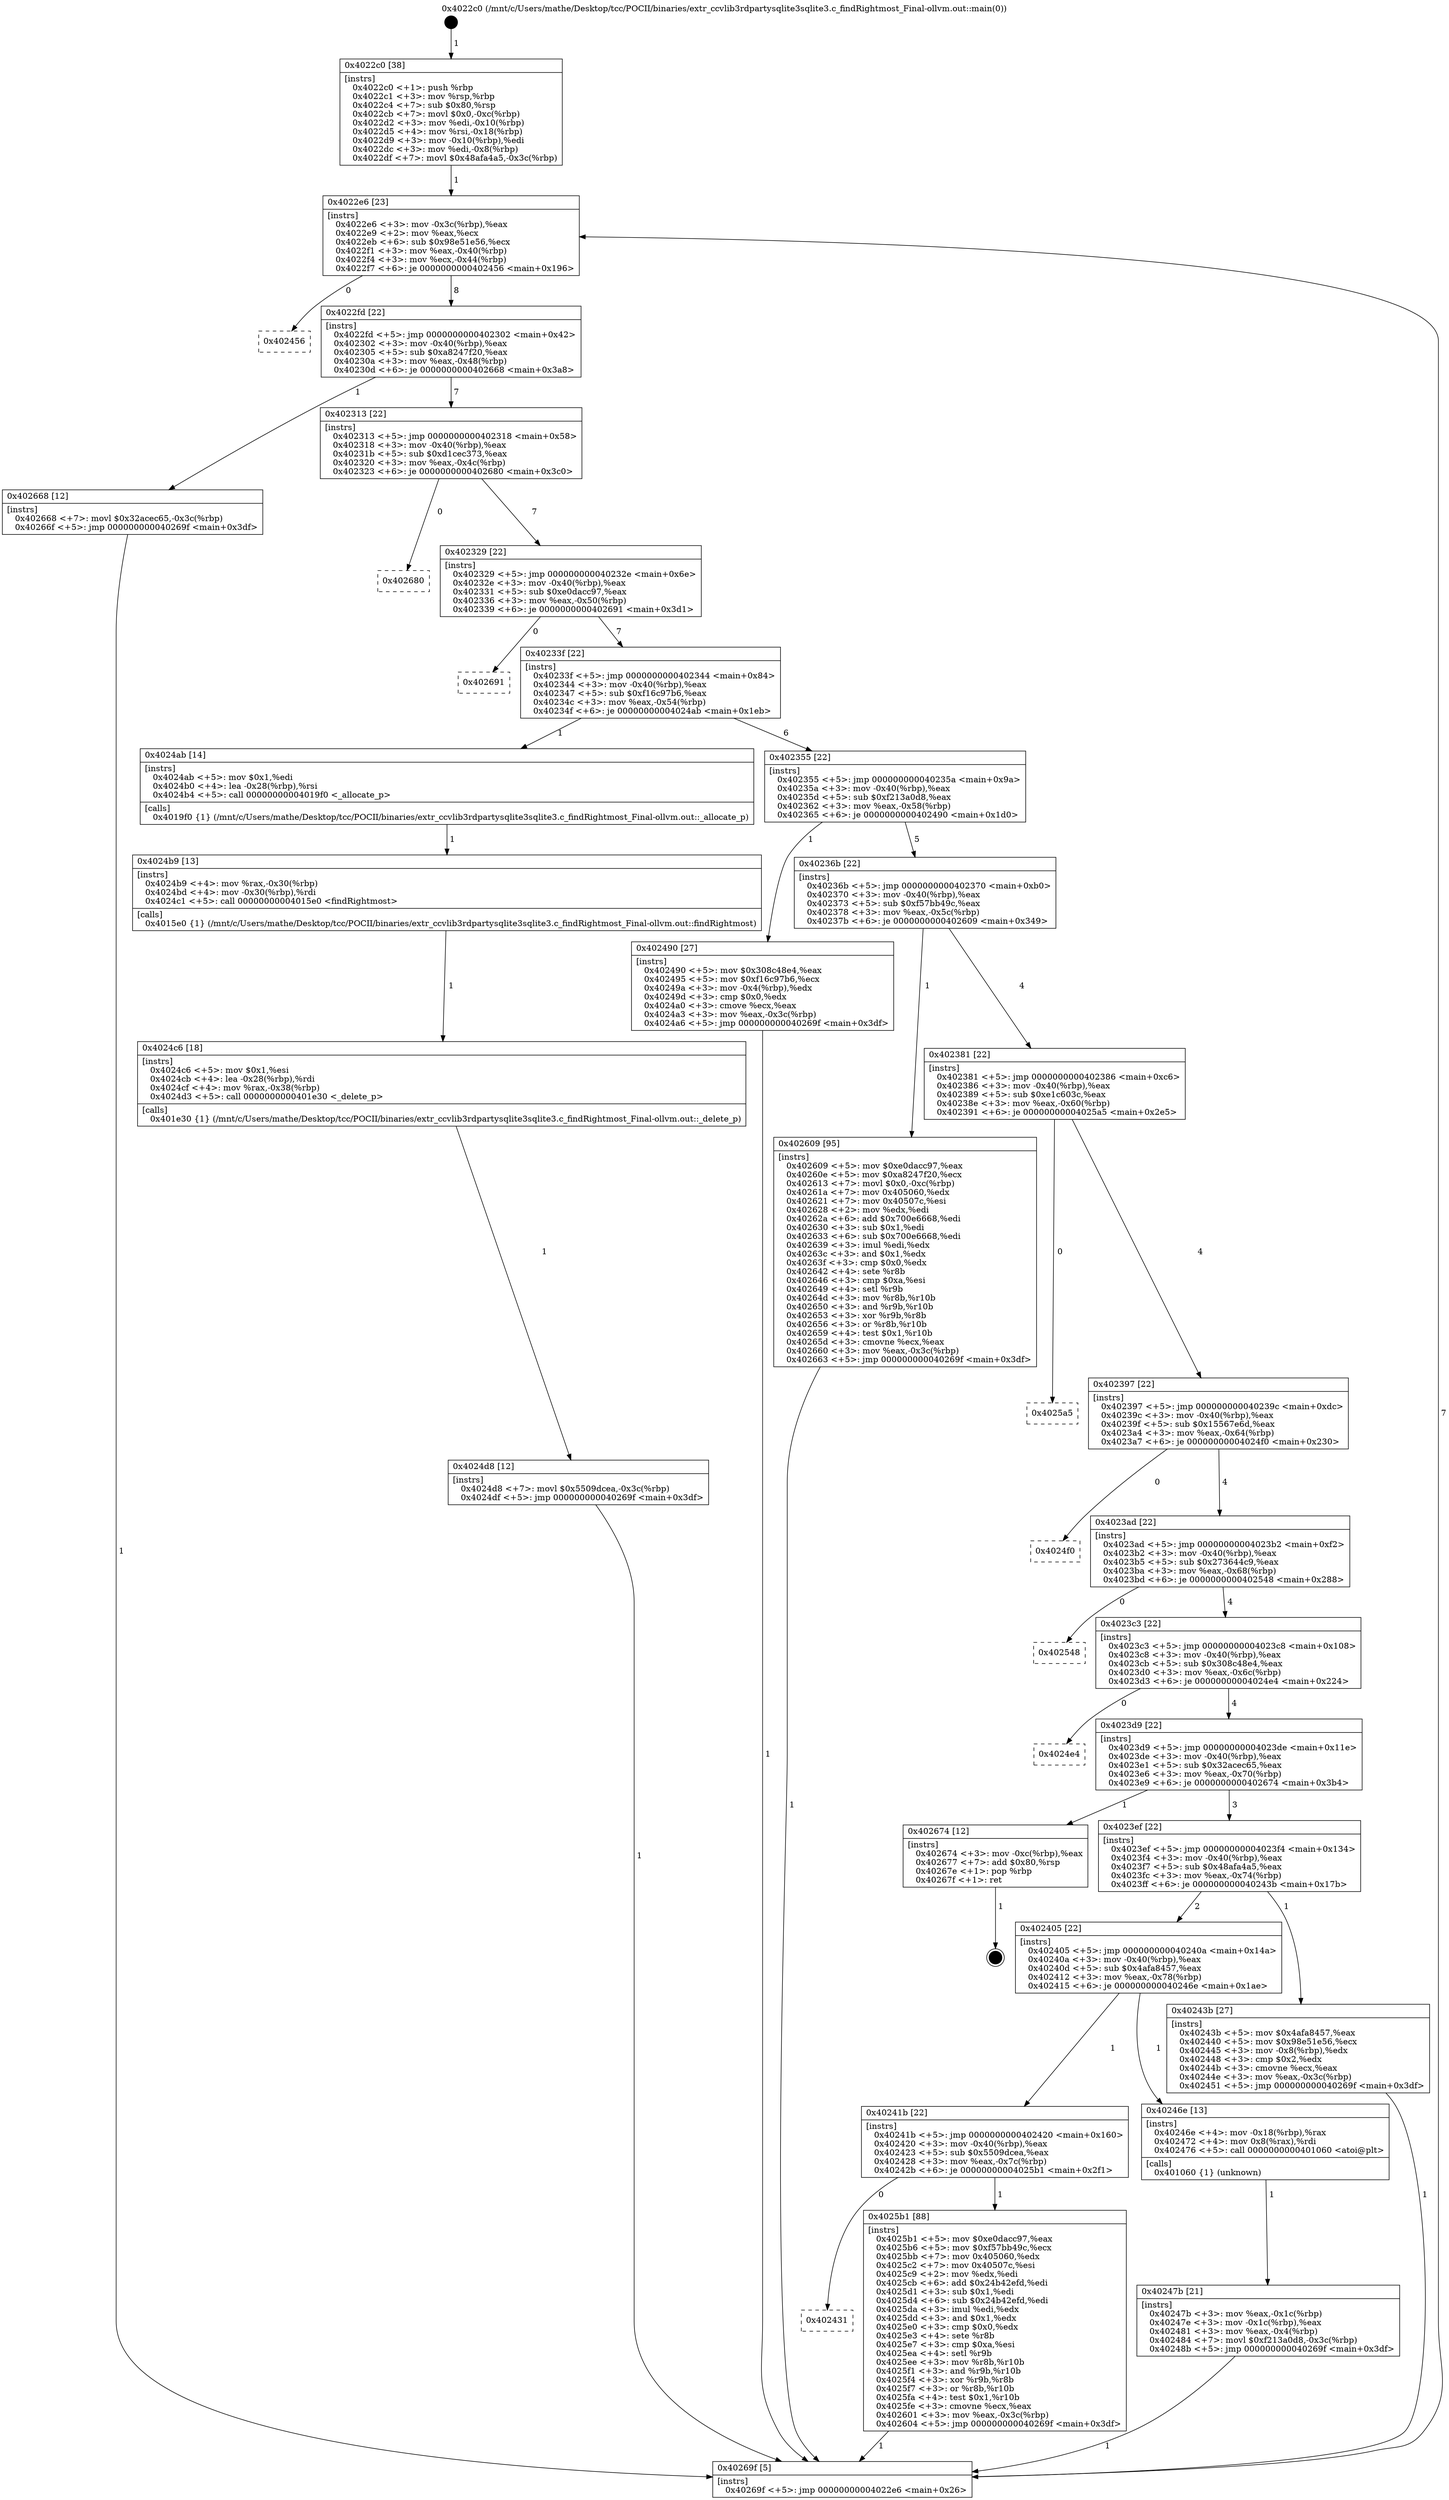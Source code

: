 digraph "0x4022c0" {
  label = "0x4022c0 (/mnt/c/Users/mathe/Desktop/tcc/POCII/binaries/extr_ccvlib3rdpartysqlite3sqlite3.c_findRightmost_Final-ollvm.out::main(0))"
  labelloc = "t"
  node[shape=record]

  Entry [label="",width=0.3,height=0.3,shape=circle,fillcolor=black,style=filled]
  "0x4022e6" [label="{
     0x4022e6 [23]\l
     | [instrs]\l
     &nbsp;&nbsp;0x4022e6 \<+3\>: mov -0x3c(%rbp),%eax\l
     &nbsp;&nbsp;0x4022e9 \<+2\>: mov %eax,%ecx\l
     &nbsp;&nbsp;0x4022eb \<+6\>: sub $0x98e51e56,%ecx\l
     &nbsp;&nbsp;0x4022f1 \<+3\>: mov %eax,-0x40(%rbp)\l
     &nbsp;&nbsp;0x4022f4 \<+3\>: mov %ecx,-0x44(%rbp)\l
     &nbsp;&nbsp;0x4022f7 \<+6\>: je 0000000000402456 \<main+0x196\>\l
  }"]
  "0x402456" [label="{
     0x402456\l
  }", style=dashed]
  "0x4022fd" [label="{
     0x4022fd [22]\l
     | [instrs]\l
     &nbsp;&nbsp;0x4022fd \<+5\>: jmp 0000000000402302 \<main+0x42\>\l
     &nbsp;&nbsp;0x402302 \<+3\>: mov -0x40(%rbp),%eax\l
     &nbsp;&nbsp;0x402305 \<+5\>: sub $0xa8247f20,%eax\l
     &nbsp;&nbsp;0x40230a \<+3\>: mov %eax,-0x48(%rbp)\l
     &nbsp;&nbsp;0x40230d \<+6\>: je 0000000000402668 \<main+0x3a8\>\l
  }"]
  Exit [label="",width=0.3,height=0.3,shape=circle,fillcolor=black,style=filled,peripheries=2]
  "0x402668" [label="{
     0x402668 [12]\l
     | [instrs]\l
     &nbsp;&nbsp;0x402668 \<+7\>: movl $0x32acec65,-0x3c(%rbp)\l
     &nbsp;&nbsp;0x40266f \<+5\>: jmp 000000000040269f \<main+0x3df\>\l
  }"]
  "0x402313" [label="{
     0x402313 [22]\l
     | [instrs]\l
     &nbsp;&nbsp;0x402313 \<+5\>: jmp 0000000000402318 \<main+0x58\>\l
     &nbsp;&nbsp;0x402318 \<+3\>: mov -0x40(%rbp),%eax\l
     &nbsp;&nbsp;0x40231b \<+5\>: sub $0xd1cec373,%eax\l
     &nbsp;&nbsp;0x402320 \<+3\>: mov %eax,-0x4c(%rbp)\l
     &nbsp;&nbsp;0x402323 \<+6\>: je 0000000000402680 \<main+0x3c0\>\l
  }"]
  "0x402431" [label="{
     0x402431\l
  }", style=dashed]
  "0x402680" [label="{
     0x402680\l
  }", style=dashed]
  "0x402329" [label="{
     0x402329 [22]\l
     | [instrs]\l
     &nbsp;&nbsp;0x402329 \<+5\>: jmp 000000000040232e \<main+0x6e\>\l
     &nbsp;&nbsp;0x40232e \<+3\>: mov -0x40(%rbp),%eax\l
     &nbsp;&nbsp;0x402331 \<+5\>: sub $0xe0dacc97,%eax\l
     &nbsp;&nbsp;0x402336 \<+3\>: mov %eax,-0x50(%rbp)\l
     &nbsp;&nbsp;0x402339 \<+6\>: je 0000000000402691 \<main+0x3d1\>\l
  }"]
  "0x4025b1" [label="{
     0x4025b1 [88]\l
     | [instrs]\l
     &nbsp;&nbsp;0x4025b1 \<+5\>: mov $0xe0dacc97,%eax\l
     &nbsp;&nbsp;0x4025b6 \<+5\>: mov $0xf57bb49c,%ecx\l
     &nbsp;&nbsp;0x4025bb \<+7\>: mov 0x405060,%edx\l
     &nbsp;&nbsp;0x4025c2 \<+7\>: mov 0x40507c,%esi\l
     &nbsp;&nbsp;0x4025c9 \<+2\>: mov %edx,%edi\l
     &nbsp;&nbsp;0x4025cb \<+6\>: add $0x24b42efd,%edi\l
     &nbsp;&nbsp;0x4025d1 \<+3\>: sub $0x1,%edi\l
     &nbsp;&nbsp;0x4025d4 \<+6\>: sub $0x24b42efd,%edi\l
     &nbsp;&nbsp;0x4025da \<+3\>: imul %edi,%edx\l
     &nbsp;&nbsp;0x4025dd \<+3\>: and $0x1,%edx\l
     &nbsp;&nbsp;0x4025e0 \<+3\>: cmp $0x0,%edx\l
     &nbsp;&nbsp;0x4025e3 \<+4\>: sete %r8b\l
     &nbsp;&nbsp;0x4025e7 \<+3\>: cmp $0xa,%esi\l
     &nbsp;&nbsp;0x4025ea \<+4\>: setl %r9b\l
     &nbsp;&nbsp;0x4025ee \<+3\>: mov %r8b,%r10b\l
     &nbsp;&nbsp;0x4025f1 \<+3\>: and %r9b,%r10b\l
     &nbsp;&nbsp;0x4025f4 \<+3\>: xor %r9b,%r8b\l
     &nbsp;&nbsp;0x4025f7 \<+3\>: or %r8b,%r10b\l
     &nbsp;&nbsp;0x4025fa \<+4\>: test $0x1,%r10b\l
     &nbsp;&nbsp;0x4025fe \<+3\>: cmovne %ecx,%eax\l
     &nbsp;&nbsp;0x402601 \<+3\>: mov %eax,-0x3c(%rbp)\l
     &nbsp;&nbsp;0x402604 \<+5\>: jmp 000000000040269f \<main+0x3df\>\l
  }"]
  "0x402691" [label="{
     0x402691\l
  }", style=dashed]
  "0x40233f" [label="{
     0x40233f [22]\l
     | [instrs]\l
     &nbsp;&nbsp;0x40233f \<+5\>: jmp 0000000000402344 \<main+0x84\>\l
     &nbsp;&nbsp;0x402344 \<+3\>: mov -0x40(%rbp),%eax\l
     &nbsp;&nbsp;0x402347 \<+5\>: sub $0xf16c97b6,%eax\l
     &nbsp;&nbsp;0x40234c \<+3\>: mov %eax,-0x54(%rbp)\l
     &nbsp;&nbsp;0x40234f \<+6\>: je 00000000004024ab \<main+0x1eb\>\l
  }"]
  "0x4024d8" [label="{
     0x4024d8 [12]\l
     | [instrs]\l
     &nbsp;&nbsp;0x4024d8 \<+7\>: movl $0x5509dcea,-0x3c(%rbp)\l
     &nbsp;&nbsp;0x4024df \<+5\>: jmp 000000000040269f \<main+0x3df\>\l
  }"]
  "0x4024ab" [label="{
     0x4024ab [14]\l
     | [instrs]\l
     &nbsp;&nbsp;0x4024ab \<+5\>: mov $0x1,%edi\l
     &nbsp;&nbsp;0x4024b0 \<+4\>: lea -0x28(%rbp),%rsi\l
     &nbsp;&nbsp;0x4024b4 \<+5\>: call 00000000004019f0 \<_allocate_p\>\l
     | [calls]\l
     &nbsp;&nbsp;0x4019f0 \{1\} (/mnt/c/Users/mathe/Desktop/tcc/POCII/binaries/extr_ccvlib3rdpartysqlite3sqlite3.c_findRightmost_Final-ollvm.out::_allocate_p)\l
  }"]
  "0x402355" [label="{
     0x402355 [22]\l
     | [instrs]\l
     &nbsp;&nbsp;0x402355 \<+5\>: jmp 000000000040235a \<main+0x9a\>\l
     &nbsp;&nbsp;0x40235a \<+3\>: mov -0x40(%rbp),%eax\l
     &nbsp;&nbsp;0x40235d \<+5\>: sub $0xf213a0d8,%eax\l
     &nbsp;&nbsp;0x402362 \<+3\>: mov %eax,-0x58(%rbp)\l
     &nbsp;&nbsp;0x402365 \<+6\>: je 0000000000402490 \<main+0x1d0\>\l
  }"]
  "0x4024c6" [label="{
     0x4024c6 [18]\l
     | [instrs]\l
     &nbsp;&nbsp;0x4024c6 \<+5\>: mov $0x1,%esi\l
     &nbsp;&nbsp;0x4024cb \<+4\>: lea -0x28(%rbp),%rdi\l
     &nbsp;&nbsp;0x4024cf \<+4\>: mov %rax,-0x38(%rbp)\l
     &nbsp;&nbsp;0x4024d3 \<+5\>: call 0000000000401e30 \<_delete_p\>\l
     | [calls]\l
     &nbsp;&nbsp;0x401e30 \{1\} (/mnt/c/Users/mathe/Desktop/tcc/POCII/binaries/extr_ccvlib3rdpartysqlite3sqlite3.c_findRightmost_Final-ollvm.out::_delete_p)\l
  }"]
  "0x402490" [label="{
     0x402490 [27]\l
     | [instrs]\l
     &nbsp;&nbsp;0x402490 \<+5\>: mov $0x308c48e4,%eax\l
     &nbsp;&nbsp;0x402495 \<+5\>: mov $0xf16c97b6,%ecx\l
     &nbsp;&nbsp;0x40249a \<+3\>: mov -0x4(%rbp),%edx\l
     &nbsp;&nbsp;0x40249d \<+3\>: cmp $0x0,%edx\l
     &nbsp;&nbsp;0x4024a0 \<+3\>: cmove %ecx,%eax\l
     &nbsp;&nbsp;0x4024a3 \<+3\>: mov %eax,-0x3c(%rbp)\l
     &nbsp;&nbsp;0x4024a6 \<+5\>: jmp 000000000040269f \<main+0x3df\>\l
  }"]
  "0x40236b" [label="{
     0x40236b [22]\l
     | [instrs]\l
     &nbsp;&nbsp;0x40236b \<+5\>: jmp 0000000000402370 \<main+0xb0\>\l
     &nbsp;&nbsp;0x402370 \<+3\>: mov -0x40(%rbp),%eax\l
     &nbsp;&nbsp;0x402373 \<+5\>: sub $0xf57bb49c,%eax\l
     &nbsp;&nbsp;0x402378 \<+3\>: mov %eax,-0x5c(%rbp)\l
     &nbsp;&nbsp;0x40237b \<+6\>: je 0000000000402609 \<main+0x349\>\l
  }"]
  "0x4024b9" [label="{
     0x4024b9 [13]\l
     | [instrs]\l
     &nbsp;&nbsp;0x4024b9 \<+4\>: mov %rax,-0x30(%rbp)\l
     &nbsp;&nbsp;0x4024bd \<+4\>: mov -0x30(%rbp),%rdi\l
     &nbsp;&nbsp;0x4024c1 \<+5\>: call 00000000004015e0 \<findRightmost\>\l
     | [calls]\l
     &nbsp;&nbsp;0x4015e0 \{1\} (/mnt/c/Users/mathe/Desktop/tcc/POCII/binaries/extr_ccvlib3rdpartysqlite3sqlite3.c_findRightmost_Final-ollvm.out::findRightmost)\l
  }"]
  "0x402609" [label="{
     0x402609 [95]\l
     | [instrs]\l
     &nbsp;&nbsp;0x402609 \<+5\>: mov $0xe0dacc97,%eax\l
     &nbsp;&nbsp;0x40260e \<+5\>: mov $0xa8247f20,%ecx\l
     &nbsp;&nbsp;0x402613 \<+7\>: movl $0x0,-0xc(%rbp)\l
     &nbsp;&nbsp;0x40261a \<+7\>: mov 0x405060,%edx\l
     &nbsp;&nbsp;0x402621 \<+7\>: mov 0x40507c,%esi\l
     &nbsp;&nbsp;0x402628 \<+2\>: mov %edx,%edi\l
     &nbsp;&nbsp;0x40262a \<+6\>: add $0x700e6668,%edi\l
     &nbsp;&nbsp;0x402630 \<+3\>: sub $0x1,%edi\l
     &nbsp;&nbsp;0x402633 \<+6\>: sub $0x700e6668,%edi\l
     &nbsp;&nbsp;0x402639 \<+3\>: imul %edi,%edx\l
     &nbsp;&nbsp;0x40263c \<+3\>: and $0x1,%edx\l
     &nbsp;&nbsp;0x40263f \<+3\>: cmp $0x0,%edx\l
     &nbsp;&nbsp;0x402642 \<+4\>: sete %r8b\l
     &nbsp;&nbsp;0x402646 \<+3\>: cmp $0xa,%esi\l
     &nbsp;&nbsp;0x402649 \<+4\>: setl %r9b\l
     &nbsp;&nbsp;0x40264d \<+3\>: mov %r8b,%r10b\l
     &nbsp;&nbsp;0x402650 \<+3\>: and %r9b,%r10b\l
     &nbsp;&nbsp;0x402653 \<+3\>: xor %r9b,%r8b\l
     &nbsp;&nbsp;0x402656 \<+3\>: or %r8b,%r10b\l
     &nbsp;&nbsp;0x402659 \<+4\>: test $0x1,%r10b\l
     &nbsp;&nbsp;0x40265d \<+3\>: cmovne %ecx,%eax\l
     &nbsp;&nbsp;0x402660 \<+3\>: mov %eax,-0x3c(%rbp)\l
     &nbsp;&nbsp;0x402663 \<+5\>: jmp 000000000040269f \<main+0x3df\>\l
  }"]
  "0x402381" [label="{
     0x402381 [22]\l
     | [instrs]\l
     &nbsp;&nbsp;0x402381 \<+5\>: jmp 0000000000402386 \<main+0xc6\>\l
     &nbsp;&nbsp;0x402386 \<+3\>: mov -0x40(%rbp),%eax\l
     &nbsp;&nbsp;0x402389 \<+5\>: sub $0xe1c603c,%eax\l
     &nbsp;&nbsp;0x40238e \<+3\>: mov %eax,-0x60(%rbp)\l
     &nbsp;&nbsp;0x402391 \<+6\>: je 00000000004025a5 \<main+0x2e5\>\l
  }"]
  "0x40247b" [label="{
     0x40247b [21]\l
     | [instrs]\l
     &nbsp;&nbsp;0x40247b \<+3\>: mov %eax,-0x1c(%rbp)\l
     &nbsp;&nbsp;0x40247e \<+3\>: mov -0x1c(%rbp),%eax\l
     &nbsp;&nbsp;0x402481 \<+3\>: mov %eax,-0x4(%rbp)\l
     &nbsp;&nbsp;0x402484 \<+7\>: movl $0xf213a0d8,-0x3c(%rbp)\l
     &nbsp;&nbsp;0x40248b \<+5\>: jmp 000000000040269f \<main+0x3df\>\l
  }"]
  "0x4025a5" [label="{
     0x4025a5\l
  }", style=dashed]
  "0x402397" [label="{
     0x402397 [22]\l
     | [instrs]\l
     &nbsp;&nbsp;0x402397 \<+5\>: jmp 000000000040239c \<main+0xdc\>\l
     &nbsp;&nbsp;0x40239c \<+3\>: mov -0x40(%rbp),%eax\l
     &nbsp;&nbsp;0x40239f \<+5\>: sub $0x15567e6d,%eax\l
     &nbsp;&nbsp;0x4023a4 \<+3\>: mov %eax,-0x64(%rbp)\l
     &nbsp;&nbsp;0x4023a7 \<+6\>: je 00000000004024f0 \<main+0x230\>\l
  }"]
  "0x40241b" [label="{
     0x40241b [22]\l
     | [instrs]\l
     &nbsp;&nbsp;0x40241b \<+5\>: jmp 0000000000402420 \<main+0x160\>\l
     &nbsp;&nbsp;0x402420 \<+3\>: mov -0x40(%rbp),%eax\l
     &nbsp;&nbsp;0x402423 \<+5\>: sub $0x5509dcea,%eax\l
     &nbsp;&nbsp;0x402428 \<+3\>: mov %eax,-0x7c(%rbp)\l
     &nbsp;&nbsp;0x40242b \<+6\>: je 00000000004025b1 \<main+0x2f1\>\l
  }"]
  "0x4024f0" [label="{
     0x4024f0\l
  }", style=dashed]
  "0x4023ad" [label="{
     0x4023ad [22]\l
     | [instrs]\l
     &nbsp;&nbsp;0x4023ad \<+5\>: jmp 00000000004023b2 \<main+0xf2\>\l
     &nbsp;&nbsp;0x4023b2 \<+3\>: mov -0x40(%rbp),%eax\l
     &nbsp;&nbsp;0x4023b5 \<+5\>: sub $0x273644c9,%eax\l
     &nbsp;&nbsp;0x4023ba \<+3\>: mov %eax,-0x68(%rbp)\l
     &nbsp;&nbsp;0x4023bd \<+6\>: je 0000000000402548 \<main+0x288\>\l
  }"]
  "0x40246e" [label="{
     0x40246e [13]\l
     | [instrs]\l
     &nbsp;&nbsp;0x40246e \<+4\>: mov -0x18(%rbp),%rax\l
     &nbsp;&nbsp;0x402472 \<+4\>: mov 0x8(%rax),%rdi\l
     &nbsp;&nbsp;0x402476 \<+5\>: call 0000000000401060 \<atoi@plt\>\l
     | [calls]\l
     &nbsp;&nbsp;0x401060 \{1\} (unknown)\l
  }"]
  "0x402548" [label="{
     0x402548\l
  }", style=dashed]
  "0x4023c3" [label="{
     0x4023c3 [22]\l
     | [instrs]\l
     &nbsp;&nbsp;0x4023c3 \<+5\>: jmp 00000000004023c8 \<main+0x108\>\l
     &nbsp;&nbsp;0x4023c8 \<+3\>: mov -0x40(%rbp),%eax\l
     &nbsp;&nbsp;0x4023cb \<+5\>: sub $0x308c48e4,%eax\l
     &nbsp;&nbsp;0x4023d0 \<+3\>: mov %eax,-0x6c(%rbp)\l
     &nbsp;&nbsp;0x4023d3 \<+6\>: je 00000000004024e4 \<main+0x224\>\l
  }"]
  "0x4022c0" [label="{
     0x4022c0 [38]\l
     | [instrs]\l
     &nbsp;&nbsp;0x4022c0 \<+1\>: push %rbp\l
     &nbsp;&nbsp;0x4022c1 \<+3\>: mov %rsp,%rbp\l
     &nbsp;&nbsp;0x4022c4 \<+7\>: sub $0x80,%rsp\l
     &nbsp;&nbsp;0x4022cb \<+7\>: movl $0x0,-0xc(%rbp)\l
     &nbsp;&nbsp;0x4022d2 \<+3\>: mov %edi,-0x10(%rbp)\l
     &nbsp;&nbsp;0x4022d5 \<+4\>: mov %rsi,-0x18(%rbp)\l
     &nbsp;&nbsp;0x4022d9 \<+3\>: mov -0x10(%rbp),%edi\l
     &nbsp;&nbsp;0x4022dc \<+3\>: mov %edi,-0x8(%rbp)\l
     &nbsp;&nbsp;0x4022df \<+7\>: movl $0x48afa4a5,-0x3c(%rbp)\l
  }"]
  "0x4024e4" [label="{
     0x4024e4\l
  }", style=dashed]
  "0x4023d9" [label="{
     0x4023d9 [22]\l
     | [instrs]\l
     &nbsp;&nbsp;0x4023d9 \<+5\>: jmp 00000000004023de \<main+0x11e\>\l
     &nbsp;&nbsp;0x4023de \<+3\>: mov -0x40(%rbp),%eax\l
     &nbsp;&nbsp;0x4023e1 \<+5\>: sub $0x32acec65,%eax\l
     &nbsp;&nbsp;0x4023e6 \<+3\>: mov %eax,-0x70(%rbp)\l
     &nbsp;&nbsp;0x4023e9 \<+6\>: je 0000000000402674 \<main+0x3b4\>\l
  }"]
  "0x40269f" [label="{
     0x40269f [5]\l
     | [instrs]\l
     &nbsp;&nbsp;0x40269f \<+5\>: jmp 00000000004022e6 \<main+0x26\>\l
  }"]
  "0x402674" [label="{
     0x402674 [12]\l
     | [instrs]\l
     &nbsp;&nbsp;0x402674 \<+3\>: mov -0xc(%rbp),%eax\l
     &nbsp;&nbsp;0x402677 \<+7\>: add $0x80,%rsp\l
     &nbsp;&nbsp;0x40267e \<+1\>: pop %rbp\l
     &nbsp;&nbsp;0x40267f \<+1\>: ret\l
  }"]
  "0x4023ef" [label="{
     0x4023ef [22]\l
     | [instrs]\l
     &nbsp;&nbsp;0x4023ef \<+5\>: jmp 00000000004023f4 \<main+0x134\>\l
     &nbsp;&nbsp;0x4023f4 \<+3\>: mov -0x40(%rbp),%eax\l
     &nbsp;&nbsp;0x4023f7 \<+5\>: sub $0x48afa4a5,%eax\l
     &nbsp;&nbsp;0x4023fc \<+3\>: mov %eax,-0x74(%rbp)\l
     &nbsp;&nbsp;0x4023ff \<+6\>: je 000000000040243b \<main+0x17b\>\l
  }"]
  "0x402405" [label="{
     0x402405 [22]\l
     | [instrs]\l
     &nbsp;&nbsp;0x402405 \<+5\>: jmp 000000000040240a \<main+0x14a\>\l
     &nbsp;&nbsp;0x40240a \<+3\>: mov -0x40(%rbp),%eax\l
     &nbsp;&nbsp;0x40240d \<+5\>: sub $0x4afa8457,%eax\l
     &nbsp;&nbsp;0x402412 \<+3\>: mov %eax,-0x78(%rbp)\l
     &nbsp;&nbsp;0x402415 \<+6\>: je 000000000040246e \<main+0x1ae\>\l
  }"]
  "0x40243b" [label="{
     0x40243b [27]\l
     | [instrs]\l
     &nbsp;&nbsp;0x40243b \<+5\>: mov $0x4afa8457,%eax\l
     &nbsp;&nbsp;0x402440 \<+5\>: mov $0x98e51e56,%ecx\l
     &nbsp;&nbsp;0x402445 \<+3\>: mov -0x8(%rbp),%edx\l
     &nbsp;&nbsp;0x402448 \<+3\>: cmp $0x2,%edx\l
     &nbsp;&nbsp;0x40244b \<+3\>: cmovne %ecx,%eax\l
     &nbsp;&nbsp;0x40244e \<+3\>: mov %eax,-0x3c(%rbp)\l
     &nbsp;&nbsp;0x402451 \<+5\>: jmp 000000000040269f \<main+0x3df\>\l
  }"]
  Entry -> "0x4022c0" [label=" 1"]
  "0x4022e6" -> "0x402456" [label=" 0"]
  "0x4022e6" -> "0x4022fd" [label=" 8"]
  "0x402674" -> Exit [label=" 1"]
  "0x4022fd" -> "0x402668" [label=" 1"]
  "0x4022fd" -> "0x402313" [label=" 7"]
  "0x402668" -> "0x40269f" [label=" 1"]
  "0x402313" -> "0x402680" [label=" 0"]
  "0x402313" -> "0x402329" [label=" 7"]
  "0x402609" -> "0x40269f" [label=" 1"]
  "0x402329" -> "0x402691" [label=" 0"]
  "0x402329" -> "0x40233f" [label=" 7"]
  "0x4025b1" -> "0x40269f" [label=" 1"]
  "0x40233f" -> "0x4024ab" [label=" 1"]
  "0x40233f" -> "0x402355" [label=" 6"]
  "0x40241b" -> "0x4025b1" [label=" 1"]
  "0x402355" -> "0x402490" [label=" 1"]
  "0x402355" -> "0x40236b" [label=" 5"]
  "0x40241b" -> "0x402431" [label=" 0"]
  "0x40236b" -> "0x402609" [label=" 1"]
  "0x40236b" -> "0x402381" [label=" 4"]
  "0x4024d8" -> "0x40269f" [label=" 1"]
  "0x402381" -> "0x4025a5" [label=" 0"]
  "0x402381" -> "0x402397" [label=" 4"]
  "0x4024c6" -> "0x4024d8" [label=" 1"]
  "0x402397" -> "0x4024f0" [label=" 0"]
  "0x402397" -> "0x4023ad" [label=" 4"]
  "0x4024b9" -> "0x4024c6" [label=" 1"]
  "0x4023ad" -> "0x402548" [label=" 0"]
  "0x4023ad" -> "0x4023c3" [label=" 4"]
  "0x4024ab" -> "0x4024b9" [label=" 1"]
  "0x4023c3" -> "0x4024e4" [label=" 0"]
  "0x4023c3" -> "0x4023d9" [label=" 4"]
  "0x40247b" -> "0x40269f" [label=" 1"]
  "0x4023d9" -> "0x402674" [label=" 1"]
  "0x4023d9" -> "0x4023ef" [label=" 3"]
  "0x40246e" -> "0x40247b" [label=" 1"]
  "0x4023ef" -> "0x40243b" [label=" 1"]
  "0x4023ef" -> "0x402405" [label=" 2"]
  "0x40243b" -> "0x40269f" [label=" 1"]
  "0x4022c0" -> "0x4022e6" [label=" 1"]
  "0x40269f" -> "0x4022e6" [label=" 7"]
  "0x402490" -> "0x40269f" [label=" 1"]
  "0x402405" -> "0x40246e" [label=" 1"]
  "0x402405" -> "0x40241b" [label=" 1"]
}
